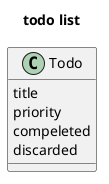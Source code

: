 @startuml
title todo list

class Todo{
    title
    priority
    compeleted
    discarded
}

@enduml